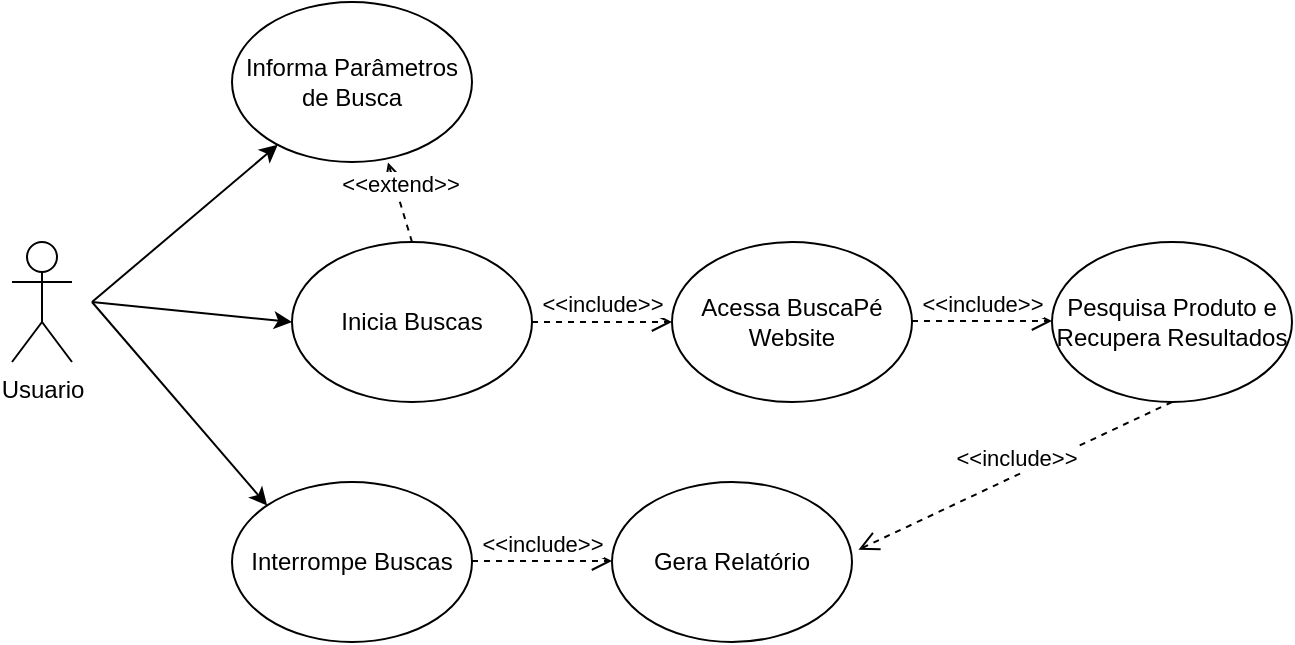 <mxfile version="13.1.9" type="device"><diagram id="BAcelhF56Lp7n52l1BDK" name="Page-1"><mxGraphModel dx="1038" dy="580" grid="1" gridSize="10" guides="1" tooltips="1" connect="1" arrows="1" fold="1" page="1" pageScale="1" pageWidth="827" pageHeight="1169" math="0" shadow="0"><root><mxCell id="0"/><mxCell id="1" parent="0"/><mxCell id="jCpTvWEggwJiEcbikKLw-1" value="Usuario&lt;br&gt;" style="shape=umlActor;verticalLabelPosition=bottom;labelBackgroundColor=#ffffff;verticalAlign=top;html=1;outlineConnect=0;" vertex="1" parent="1"><mxGeometry x="90" y="230" width="30" height="60" as="geometry"/></mxCell><mxCell id="jCpTvWEggwJiEcbikKLw-7" value="Informa Parâmetros de Busca" style="ellipse;whiteSpace=wrap;html=1;" vertex="1" parent="1"><mxGeometry x="200" y="110" width="120" height="80" as="geometry"/></mxCell><mxCell id="jCpTvWEggwJiEcbikKLw-8" value="Inicia Buscas" style="ellipse;whiteSpace=wrap;html=1;" vertex="1" parent="1"><mxGeometry x="230" y="230" width="120" height="80" as="geometry"/></mxCell><mxCell id="jCpTvWEggwJiEcbikKLw-9" value="Interrompe Buscas" style="ellipse;whiteSpace=wrap;html=1;" vertex="1" parent="1"><mxGeometry x="200" y="350" width="120" height="80" as="geometry"/></mxCell><mxCell id="jCpTvWEggwJiEcbikKLw-10" value="" style="endArrow=classic;html=1;" edge="1" parent="1" target="jCpTvWEggwJiEcbikKLw-7"><mxGeometry width="50" height="50" relative="1" as="geometry"><mxPoint x="130" y="260" as="sourcePoint"/><mxPoint x="180" y="210" as="targetPoint"/></mxGeometry></mxCell><mxCell id="jCpTvWEggwJiEcbikKLw-12" value="" style="endArrow=classic;html=1;entryX=0;entryY=0.5;entryDx=0;entryDy=0;" edge="1" parent="1" target="jCpTvWEggwJiEcbikKLw-8"><mxGeometry width="50" height="50" relative="1" as="geometry"><mxPoint x="130" y="260" as="sourcePoint"/><mxPoint x="180" y="210" as="targetPoint"/></mxGeometry></mxCell><mxCell id="jCpTvWEggwJiEcbikKLw-13" value="" style="endArrow=classic;html=1;entryX=0;entryY=0;entryDx=0;entryDy=0;" edge="1" parent="1" target="jCpTvWEggwJiEcbikKLw-9"><mxGeometry width="50" height="50" relative="1" as="geometry"><mxPoint x="130" y="260" as="sourcePoint"/><mxPoint x="190" y="300" as="targetPoint"/></mxGeometry></mxCell><mxCell id="jCpTvWEggwJiEcbikKLw-15" value="&amp;lt;&amp;lt;include&amp;gt;&amp;gt;" style="html=1;verticalAlign=bottom;endArrow=open;dashed=1;endSize=8;exitX=1;exitY=0.5;exitDx=0;exitDy=0;" edge="1" parent="1" source="jCpTvWEggwJiEcbikKLw-8"><mxGeometry relative="1" as="geometry"><mxPoint x="450" y="300" as="sourcePoint"/><mxPoint x="420" y="270" as="targetPoint"/></mxGeometry></mxCell><mxCell id="jCpTvWEggwJiEcbikKLw-17" value="Acessa BuscaPé&lt;br&gt;Website" style="ellipse;whiteSpace=wrap;html=1;" vertex="1" parent="1"><mxGeometry x="420" y="230" width="120" height="80" as="geometry"/></mxCell><mxCell id="jCpTvWEggwJiEcbikKLw-19" value="&amp;lt;&amp;lt;include&amp;gt;&amp;gt;" style="html=1;verticalAlign=bottom;endArrow=open;dashed=1;endSize=8;exitX=1;exitY=0.5;exitDx=0;exitDy=0;" edge="1" parent="1"><mxGeometry relative="1" as="geometry"><mxPoint x="320" y="389.5" as="sourcePoint"/><mxPoint x="390" y="389.5" as="targetPoint"/><Array as="points"/></mxGeometry></mxCell><mxCell id="jCpTvWEggwJiEcbikKLw-20" value="Gera Relatório" style="ellipse;whiteSpace=wrap;html=1;" vertex="1" parent="1"><mxGeometry x="390" y="350" width="120" height="80" as="geometry"/></mxCell><mxCell id="jCpTvWEggwJiEcbikKLw-21" value="&amp;lt;&amp;lt;include&amp;gt;&amp;gt;" style="html=1;verticalAlign=bottom;endArrow=open;dashed=1;endSize=8;exitX=1;exitY=0.5;exitDx=0;exitDy=0;" edge="1" parent="1"><mxGeometry relative="1" as="geometry"><mxPoint x="540" y="269.5" as="sourcePoint"/><mxPoint x="610" y="269.5" as="targetPoint"/></mxGeometry></mxCell><mxCell id="jCpTvWEggwJiEcbikKLw-24" value="Pesquisa Produto e Recupera Resultados" style="ellipse;whiteSpace=wrap;html=1;" vertex="1" parent="1"><mxGeometry x="610" y="230" width="120" height="80" as="geometry"/></mxCell><mxCell id="jCpTvWEggwJiEcbikKLw-26" value="&amp;lt;&amp;lt;include&amp;gt;&amp;gt;" style="html=1;verticalAlign=bottom;endArrow=open;dashed=1;endSize=8;exitX=0.5;exitY=1;exitDx=0;exitDy=0;entryX=1.027;entryY=0.423;entryDx=0;entryDy=0;entryPerimeter=0;" edge="1" parent="1" source="jCpTvWEggwJiEcbikKLw-24" target="jCpTvWEggwJiEcbikKLw-20"><mxGeometry relative="1" as="geometry"><mxPoint x="590" y="360" as="sourcePoint"/><mxPoint x="660" y="360" as="targetPoint"/></mxGeometry></mxCell><mxCell id="jCpTvWEggwJiEcbikKLw-27" value="&amp;lt;&amp;lt;extend&amp;gt;&amp;gt;" style="html=1;verticalAlign=bottom;endArrow=open;dashed=1;endSize=8;exitX=0.5;exitY=0;exitDx=0;exitDy=0;entryX=0.65;entryY=1.003;entryDx=0;entryDy=0;entryPerimeter=0;" edge="1" parent="1" source="jCpTvWEggwJiEcbikKLw-8" target="jCpTvWEggwJiEcbikKLw-7"><mxGeometry relative="1" as="geometry"><mxPoint x="500" y="190" as="sourcePoint"/><mxPoint x="570" y="190" as="targetPoint"/></mxGeometry></mxCell></root></mxGraphModel></diagram></mxfile>